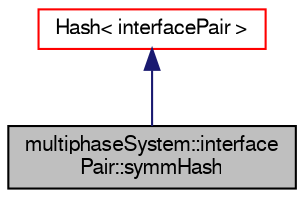 digraph "multiphaseSystem::interfacePair::symmHash"
{
  bgcolor="transparent";
  edge [fontname="FreeSans",fontsize="10",labelfontname="FreeSans",labelfontsize="10"];
  node [fontname="FreeSans",fontsize="10",shape=record];
  Node3 [label="multiphaseSystem::interface\lPair::symmHash",height=0.2,width=0.4,color="black", fillcolor="grey75", style="filled", fontcolor="black"];
  Node4 -> Node3 [dir="back",color="midnightblue",fontsize="10",style="solid",fontname="FreeSans"];
  Node4 [label="Hash\< interfacePair \>",height=0.2,width=0.4,color="red",URL="$a27702.html"];
}
